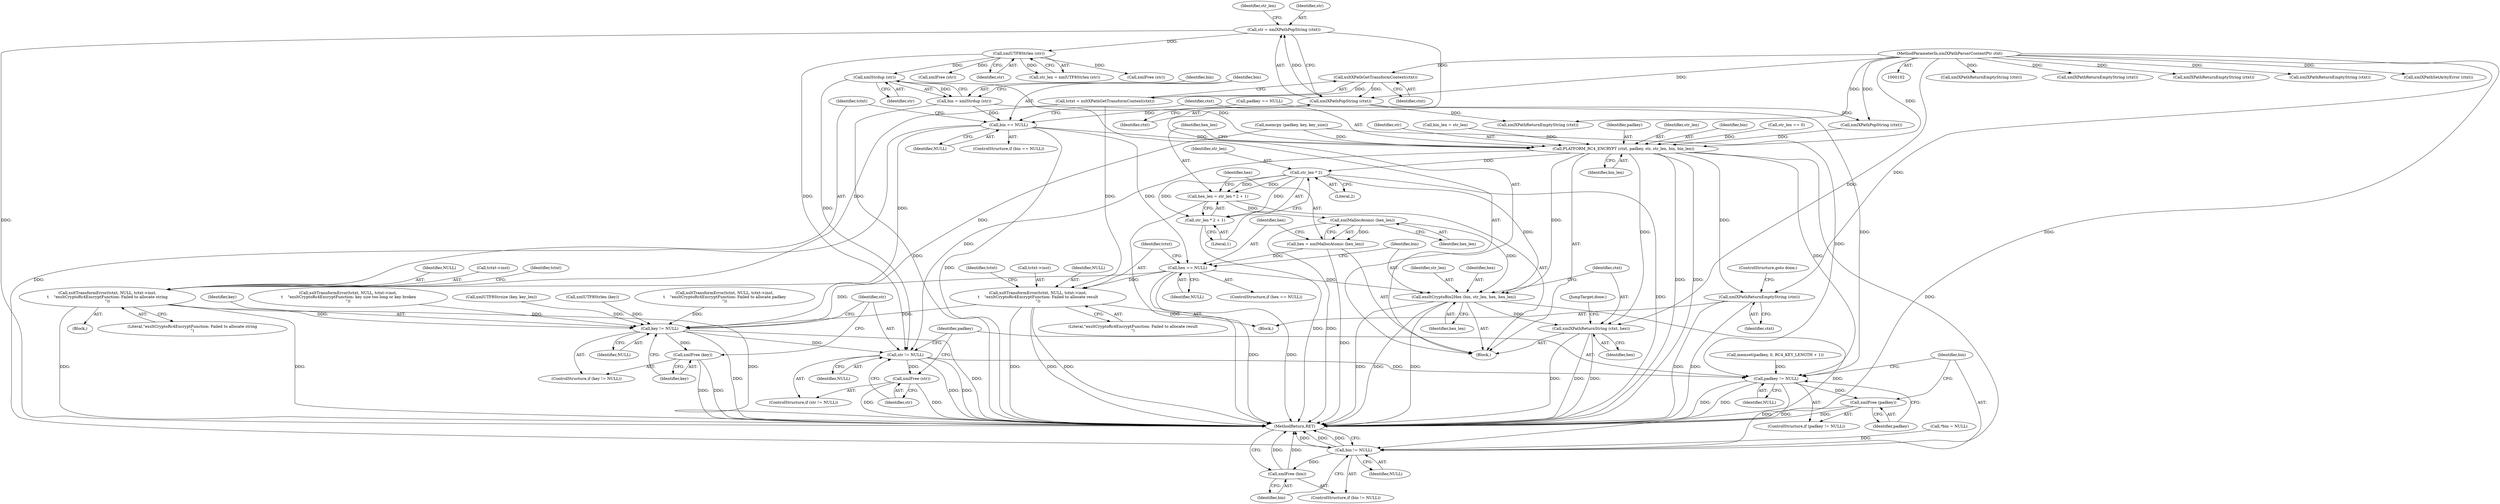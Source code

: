 digraph "1_Chrome_96dbafe288dbe2f0cc45fa3c39daf6d0c37acbab_1@pointer" {
"1000270" [label="(Call,xmlStrdup (str))"];
"1000168" [label="(Call,xmlUTF8Strlen (str))"];
"1000162" [label="(Call,str = xmlXPathPopString (ctxt))"];
"1000164" [label="(Call,xmlXPathPopString (ctxt))"];
"1000160" [label="(Call,xsltXPathGetTransformContext(ctxt))"];
"1000103" [label="(MethodParameterIn,xmlXPathParserContextPtr ctxt)"];
"1000268" [label="(Call,bin = xmlStrdup (str))"];
"1000273" [label="(Call,bin == NULL)"];
"1000277" [label="(Call,xsltTransformError(tctxt, NULL, tctxt->inst,\n\t    \"exsltCryptoRc4EncryptFunction: Failed to allocate string\n\"))"];
"1000340" [label="(Call,key != NULL)"];
"1000343" [label="(Call,xmlFree (key))"];
"1000346" [label="(Call,str != NULL)"];
"1000349" [label="(Call,xmlFree (str))"];
"1000352" [label="(Call,padkey != NULL)"];
"1000355" [label="(Call,xmlFree (padkey))"];
"1000358" [label="(Call,bin != NULL)"];
"1000361" [label="(Call,xmlFree (bin))"];
"1000292" [label="(Call,PLATFORM_RC4_ENCRYPT (ctxt, padkey, str, str_len, bin, bin_len))"];
"1000302" [label="(Call,str_len * 2)"];
"1000299" [label="(Call,hex_len = str_len * 2 + 1)"];
"1000308" [label="(Call,xmlMallocAtomic (hex_len))"];
"1000306" [label="(Call,hex = xmlMallocAtomic (hex_len))"];
"1000311" [label="(Call,hex == NULL)"];
"1000315" [label="(Call,xsltTransformError(tctxt, NULL, tctxt->inst,\n\t    \"exsltCryptoRc4EncryptFunction: Failed to allocate result\n\"))"];
"1000330" [label="(Call,exsltCryptoBin2Hex (bin, str_len, hex, hex_len))"];
"1000335" [label="(Call,xmlXPathReturnString (ctxt, hex))"];
"1000301" [label="(Call,str_len * 2 + 1)"];
"1000327" [label="(Call,xmlXPathReturnEmptyString (ctxt))"];
"1000193" [label="(Call,xmlXPathReturnEmptyString (ctxt))"];
"1000160" [label="(Call,xsltXPathGetTransformContext(ctxt))"];
"1000139" [label="(Call,*bin = NULL)"];
"1000105" [label="(Block,)"];
"1000345" [label="(ControlStructure,if (str != NULL))"];
"1000348" [label="(Identifier,NULL)"];
"1000295" [label="(Identifier,str)"];
"1000310" [label="(ControlStructure,if (hex == NULL))"];
"1000273" [label="(Call,bin == NULL)"];
"1000341" [label="(Identifier,key)"];
"1000318" [label="(Call,tctxt->inst)"];
"1000315" [label="(Call,xsltTransformError(tctxt, NULL, tctxt->inst,\n\t    \"exsltCryptoRc4EncryptFunction: Failed to allocate result\n\"))"];
"1000269" [label="(Identifier,bin)"];
"1000328" [label="(Identifier,ctxt)"];
"1000307" [label="(Identifier,hex)"];
"1000316" [label="(Identifier,tctxt)"];
"1000258" [label="(Call,xmlXPathReturnEmptyString (ctxt))"];
"1000332" [label="(Identifier,str_len)"];
"1000103" [label="(MethodParameterIn,xmlXPathParserContextPtr ctxt)"];
"1000226" [label="(Call,memset(padkey, 0, RC4_KEY_LENGTH + 1))"];
"1000321" [label="(Literal,\"exsltCryptoRc4EncryptFunction: Failed to allocate result\n\")"];
"1000298" [label="(Identifier,bin_len)"];
"1000329" [label="(ControlStructure,goto done;)"];
"1000169" [label="(Identifier,str)"];
"1000223" [label="(Call,xmlXPathReturnEmptyString (ctxt))"];
"1000356" [label="(Identifier,padkey)"];
"1000354" [label="(Identifier,NULL)"];
"1000280" [label="(Call,tctxt->inst)"];
"1000333" [label="(Identifier,hex)"];
"1000330" [label="(Call,exsltCryptoBin2Hex (bin, str_len, hex, hex_len))"];
"1000306" [label="(Call,hex = xmlMallocAtomic (hex_len))"];
"1000186" [label="(Call,xmlUTF8Strlen (key))"];
"1000300" [label="(Identifier,hex_len)"];
"1000363" [label="(MethodReturn,RET)"];
"1000349" [label="(Call,xmlFree (str))"];
"1000270" [label="(Call,xmlStrdup (str))"];
"1000302" [label="(Call,str_len * 2)"];
"1000272" [label="(ControlStructure,if (bin == NULL))"];
"1000314" [label="(Block,)"];
"1000360" [label="(Identifier,NULL)"];
"1000268" [label="(Call,bin = xmlStrdup (str))"];
"1000309" [label="(Identifier,hex_len)"];
"1000289" [label="(Call,xmlXPathReturnEmptyString (ctxt))"];
"1000283" [label="(Literal,\"exsltCryptoRc4EncryptFunction: Failed to allocate string\n\")"];
"1000286" [label="(Identifier,tctxt)"];
"1000304" [label="(Literal,2)"];
"1000197" [label="(Call,xmlFree (str))"];
"1000353" [label="(Identifier,padkey)"];
"1000334" [label="(Identifier,hex_len)"];
"1000303" [label="(Identifier,str_len)"];
"1000161" [label="(Identifier,ctxt)"];
"1000357" [label="(ControlStructure,if (bin != NULL))"];
"1000352" [label="(Call,padkey != NULL)"];
"1000313" [label="(Identifier,NULL)"];
"1000361" [label="(Call,xmlFree (bin))"];
"1000327" [label="(Call,xmlXPathReturnEmptyString (ctxt))"];
"1000276" [label="(Block,)"];
"1000335" [label="(Call,xmlXPathReturnString (ctxt, hex))"];
"1000177" [label="(Call,xmlFree (str))"];
"1000346" [label="(Call,str != NULL)"];
"1000277" [label="(Call,xsltTransformError(tctxt, NULL, tctxt->inst,\n\t    \"exsltCryptoRc4EncryptFunction: Failed to allocate string\n\"))"];
"1000274" [label="(Identifier,bin)"];
"1000337" [label="(Identifier,hex)"];
"1000207" [label="(Call,padkey == NULL)"];
"1000362" [label="(Identifier,bin)"];
"1000246" [label="(Call,xsltTransformError(tctxt, NULL, tctxt->inst,\n \t    \"exsltCryptoRc4EncryptFunction: key size too long or key broken\n\"))"];
"1000162" [label="(Call,str = xmlXPathPopString (ctxt))"];
"1000347" [label="(Identifier,str)"];
"1000265" [label="(Call,bin_len = str_len)"];
"1000275" [label="(Identifier,NULL)"];
"1000305" [label="(Literal,1)"];
"1000338" [label="(JumpTarget,done:)"];
"1000343" [label="(Call,xmlFree (key))"];
"1000350" [label="(Identifier,str)"];
"1000355" [label="(Call,xmlFree (padkey))"];
"1000308" [label="(Call,xmlMallocAtomic (hex_len))"];
"1000317" [label="(Identifier,NULL)"];
"1000182" [label="(Call,xmlXPathPopString (ctxt))"];
"1000293" [label="(Identifier,ctxt)"];
"1000351" [label="(ControlStructure,if (padkey != NULL))"];
"1000167" [label="(Identifier,str_len)"];
"1000359" [label="(Identifier,bin)"];
"1000340" [label="(Call,key != NULL)"];
"1000234" [label="(Call,xmlUTF8Strsize (key, key_len))"];
"1000163" [label="(Identifier,str)"];
"1000294" [label="(Identifier,padkey)"];
"1000344" [label="(Identifier,key)"];
"1000292" [label="(Call,PLATFORM_RC4_ENCRYPT (ctxt, padkey, str, str_len, bin, bin_len))"];
"1000168" [label="(Call,xmlUTF8Strlen (str))"];
"1000324" [label="(Identifier,tctxt)"];
"1000271" [label="(Identifier,str)"];
"1000158" [label="(Call,tctxt = xsltXPathGetTransformContext(ctxt))"];
"1000312" [label="(Identifier,hex)"];
"1000336" [label="(Identifier,ctxt)"];
"1000296" [label="(Identifier,str_len)"];
"1000339" [label="(ControlStructure,if (key != NULL))"];
"1000297" [label="(Identifier,bin)"];
"1000342" [label="(Identifier,NULL)"];
"1000331" [label="(Identifier,bin)"];
"1000278" [label="(Identifier,tctxt)"];
"1000279" [label="(Identifier,NULL)"];
"1000261" [label="(Call,memcpy (padkey, key, key_size))"];
"1000211" [label="(Call,xsltTransformError(tctxt, NULL, tctxt->inst,\n\t    \"exsltCryptoRc4EncryptFunction: Failed to allocate padkey\n\"))"];
"1000299" [label="(Call,hex_len = str_len * 2 + 1)"];
"1000311" [label="(Call,hex == NULL)"];
"1000171" [label="(Call,str_len == 0)"];
"1000358" [label="(Call,bin != NULL)"];
"1000155" [label="(Call,xmlXPathSetArityError (ctxt))"];
"1000166" [label="(Call,str_len = xmlUTF8Strlen (str))"];
"1000165" [label="(Identifier,ctxt)"];
"1000164" [label="(Call,xmlXPathPopString (ctxt))"];
"1000301" [label="(Call,str_len * 2 + 1)"];
"1000175" [label="(Call,xmlXPathReturnEmptyString (ctxt))"];
"1000270" -> "1000268"  [label="AST: "];
"1000270" -> "1000271"  [label="CFG: "];
"1000271" -> "1000270"  [label="AST: "];
"1000268" -> "1000270"  [label="CFG: "];
"1000270" -> "1000268"  [label="DDG: "];
"1000168" -> "1000270"  [label="DDG: "];
"1000270" -> "1000292"  [label="DDG: "];
"1000270" -> "1000346"  [label="DDG: "];
"1000168" -> "1000166"  [label="AST: "];
"1000168" -> "1000169"  [label="CFG: "];
"1000169" -> "1000168"  [label="AST: "];
"1000166" -> "1000168"  [label="CFG: "];
"1000168" -> "1000166"  [label="DDG: "];
"1000162" -> "1000168"  [label="DDG: "];
"1000168" -> "1000177"  [label="DDG: "];
"1000168" -> "1000197"  [label="DDG: "];
"1000168" -> "1000346"  [label="DDG: "];
"1000162" -> "1000105"  [label="AST: "];
"1000162" -> "1000164"  [label="CFG: "];
"1000163" -> "1000162"  [label="AST: "];
"1000164" -> "1000162"  [label="AST: "];
"1000167" -> "1000162"  [label="CFG: "];
"1000162" -> "1000363"  [label="DDG: "];
"1000164" -> "1000162"  [label="DDG: "];
"1000164" -> "1000165"  [label="CFG: "];
"1000165" -> "1000164"  [label="AST: "];
"1000160" -> "1000164"  [label="DDG: "];
"1000103" -> "1000164"  [label="DDG: "];
"1000164" -> "1000175"  [label="DDG: "];
"1000164" -> "1000182"  [label="DDG: "];
"1000160" -> "1000158"  [label="AST: "];
"1000160" -> "1000161"  [label="CFG: "];
"1000161" -> "1000160"  [label="AST: "];
"1000158" -> "1000160"  [label="CFG: "];
"1000160" -> "1000158"  [label="DDG: "];
"1000103" -> "1000160"  [label="DDG: "];
"1000103" -> "1000102"  [label="AST: "];
"1000103" -> "1000363"  [label="DDG: "];
"1000103" -> "1000155"  [label="DDG: "];
"1000103" -> "1000175"  [label="DDG: "];
"1000103" -> "1000182"  [label="DDG: "];
"1000103" -> "1000193"  [label="DDG: "];
"1000103" -> "1000223"  [label="DDG: "];
"1000103" -> "1000258"  [label="DDG: "];
"1000103" -> "1000289"  [label="DDG: "];
"1000103" -> "1000292"  [label="DDG: "];
"1000103" -> "1000327"  [label="DDG: "];
"1000103" -> "1000335"  [label="DDG: "];
"1000268" -> "1000105"  [label="AST: "];
"1000269" -> "1000268"  [label="AST: "];
"1000274" -> "1000268"  [label="CFG: "];
"1000268" -> "1000363"  [label="DDG: "];
"1000268" -> "1000273"  [label="DDG: "];
"1000273" -> "1000272"  [label="AST: "];
"1000273" -> "1000275"  [label="CFG: "];
"1000274" -> "1000273"  [label="AST: "];
"1000275" -> "1000273"  [label="AST: "];
"1000278" -> "1000273"  [label="CFG: "];
"1000293" -> "1000273"  [label="CFG: "];
"1000273" -> "1000363"  [label="DDG: "];
"1000207" -> "1000273"  [label="DDG: "];
"1000273" -> "1000277"  [label="DDG: "];
"1000273" -> "1000292"  [label="DDG: "];
"1000273" -> "1000311"  [label="DDG: "];
"1000273" -> "1000358"  [label="DDG: "];
"1000277" -> "1000276"  [label="AST: "];
"1000277" -> "1000283"  [label="CFG: "];
"1000278" -> "1000277"  [label="AST: "];
"1000279" -> "1000277"  [label="AST: "];
"1000280" -> "1000277"  [label="AST: "];
"1000283" -> "1000277"  [label="AST: "];
"1000286" -> "1000277"  [label="CFG: "];
"1000277" -> "1000363"  [label="DDG: "];
"1000277" -> "1000363"  [label="DDG: "];
"1000277" -> "1000363"  [label="DDG: "];
"1000158" -> "1000277"  [label="DDG: "];
"1000277" -> "1000340"  [label="DDG: "];
"1000340" -> "1000339"  [label="AST: "];
"1000340" -> "1000342"  [label="CFG: "];
"1000341" -> "1000340"  [label="AST: "];
"1000342" -> "1000340"  [label="AST: "];
"1000344" -> "1000340"  [label="CFG: "];
"1000347" -> "1000340"  [label="CFG: "];
"1000340" -> "1000363"  [label="DDG: "];
"1000340" -> "1000363"  [label="DDG: "];
"1000186" -> "1000340"  [label="DDG: "];
"1000234" -> "1000340"  [label="DDG: "];
"1000261" -> "1000340"  [label="DDG: "];
"1000246" -> "1000340"  [label="DDG: "];
"1000311" -> "1000340"  [label="DDG: "];
"1000211" -> "1000340"  [label="DDG: "];
"1000315" -> "1000340"  [label="DDG: "];
"1000340" -> "1000343"  [label="DDG: "];
"1000340" -> "1000346"  [label="DDG: "];
"1000343" -> "1000339"  [label="AST: "];
"1000343" -> "1000344"  [label="CFG: "];
"1000344" -> "1000343"  [label="AST: "];
"1000347" -> "1000343"  [label="CFG: "];
"1000343" -> "1000363"  [label="DDG: "];
"1000343" -> "1000363"  [label="DDG: "];
"1000346" -> "1000345"  [label="AST: "];
"1000346" -> "1000348"  [label="CFG: "];
"1000347" -> "1000346"  [label="AST: "];
"1000348" -> "1000346"  [label="AST: "];
"1000350" -> "1000346"  [label="CFG: "];
"1000353" -> "1000346"  [label="CFG: "];
"1000346" -> "1000363"  [label="DDG: "];
"1000346" -> "1000363"  [label="DDG: "];
"1000292" -> "1000346"  [label="DDG: "];
"1000346" -> "1000349"  [label="DDG: "];
"1000346" -> "1000352"  [label="DDG: "];
"1000349" -> "1000345"  [label="AST: "];
"1000349" -> "1000350"  [label="CFG: "];
"1000350" -> "1000349"  [label="AST: "];
"1000353" -> "1000349"  [label="CFG: "];
"1000349" -> "1000363"  [label="DDG: "];
"1000349" -> "1000363"  [label="DDG: "];
"1000352" -> "1000351"  [label="AST: "];
"1000352" -> "1000354"  [label="CFG: "];
"1000353" -> "1000352"  [label="AST: "];
"1000354" -> "1000352"  [label="AST: "];
"1000356" -> "1000352"  [label="CFG: "];
"1000359" -> "1000352"  [label="CFG: "];
"1000352" -> "1000363"  [label="DDG: "];
"1000352" -> "1000363"  [label="DDG: "];
"1000226" -> "1000352"  [label="DDG: "];
"1000292" -> "1000352"  [label="DDG: "];
"1000207" -> "1000352"  [label="DDG: "];
"1000261" -> "1000352"  [label="DDG: "];
"1000352" -> "1000355"  [label="DDG: "];
"1000352" -> "1000358"  [label="DDG: "];
"1000355" -> "1000351"  [label="AST: "];
"1000355" -> "1000356"  [label="CFG: "];
"1000356" -> "1000355"  [label="AST: "];
"1000359" -> "1000355"  [label="CFG: "];
"1000355" -> "1000363"  [label="DDG: "];
"1000355" -> "1000363"  [label="DDG: "];
"1000358" -> "1000357"  [label="AST: "];
"1000358" -> "1000360"  [label="CFG: "];
"1000359" -> "1000358"  [label="AST: "];
"1000360" -> "1000358"  [label="AST: "];
"1000362" -> "1000358"  [label="CFG: "];
"1000363" -> "1000358"  [label="CFG: "];
"1000358" -> "1000363"  [label="DDG: "];
"1000358" -> "1000363"  [label="DDG: "];
"1000358" -> "1000363"  [label="DDG: "];
"1000330" -> "1000358"  [label="DDG: "];
"1000139" -> "1000358"  [label="DDG: "];
"1000292" -> "1000358"  [label="DDG: "];
"1000358" -> "1000361"  [label="DDG: "];
"1000361" -> "1000357"  [label="AST: "];
"1000361" -> "1000362"  [label="CFG: "];
"1000362" -> "1000361"  [label="AST: "];
"1000363" -> "1000361"  [label="CFG: "];
"1000361" -> "1000363"  [label="DDG: "];
"1000361" -> "1000363"  [label="DDG: "];
"1000292" -> "1000105"  [label="AST: "];
"1000292" -> "1000298"  [label="CFG: "];
"1000293" -> "1000292"  [label="AST: "];
"1000294" -> "1000292"  [label="AST: "];
"1000295" -> "1000292"  [label="AST: "];
"1000296" -> "1000292"  [label="AST: "];
"1000297" -> "1000292"  [label="AST: "];
"1000298" -> "1000292"  [label="AST: "];
"1000300" -> "1000292"  [label="CFG: "];
"1000292" -> "1000363"  [label="DDG: "];
"1000292" -> "1000363"  [label="DDG: "];
"1000182" -> "1000292"  [label="DDG: "];
"1000261" -> "1000292"  [label="DDG: "];
"1000171" -> "1000292"  [label="DDG: "];
"1000265" -> "1000292"  [label="DDG: "];
"1000292" -> "1000302"  [label="DDG: "];
"1000292" -> "1000327"  [label="DDG: "];
"1000292" -> "1000330"  [label="DDG: "];
"1000292" -> "1000335"  [label="DDG: "];
"1000302" -> "1000301"  [label="AST: "];
"1000302" -> "1000304"  [label="CFG: "];
"1000303" -> "1000302"  [label="AST: "];
"1000304" -> "1000302"  [label="AST: "];
"1000305" -> "1000302"  [label="CFG: "];
"1000302" -> "1000363"  [label="DDG: "];
"1000302" -> "1000299"  [label="DDG: "];
"1000302" -> "1000299"  [label="DDG: "];
"1000302" -> "1000301"  [label="DDG: "];
"1000302" -> "1000301"  [label="DDG: "];
"1000302" -> "1000330"  [label="DDG: "];
"1000299" -> "1000105"  [label="AST: "];
"1000299" -> "1000301"  [label="CFG: "];
"1000300" -> "1000299"  [label="AST: "];
"1000301" -> "1000299"  [label="AST: "];
"1000307" -> "1000299"  [label="CFG: "];
"1000299" -> "1000363"  [label="DDG: "];
"1000299" -> "1000308"  [label="DDG: "];
"1000308" -> "1000306"  [label="AST: "];
"1000308" -> "1000309"  [label="CFG: "];
"1000309" -> "1000308"  [label="AST: "];
"1000306" -> "1000308"  [label="CFG: "];
"1000308" -> "1000363"  [label="DDG: "];
"1000308" -> "1000306"  [label="DDG: "];
"1000308" -> "1000330"  [label="DDG: "];
"1000306" -> "1000105"  [label="AST: "];
"1000307" -> "1000306"  [label="AST: "];
"1000312" -> "1000306"  [label="CFG: "];
"1000306" -> "1000363"  [label="DDG: "];
"1000306" -> "1000311"  [label="DDG: "];
"1000311" -> "1000310"  [label="AST: "];
"1000311" -> "1000313"  [label="CFG: "];
"1000312" -> "1000311"  [label="AST: "];
"1000313" -> "1000311"  [label="AST: "];
"1000316" -> "1000311"  [label="CFG: "];
"1000331" -> "1000311"  [label="CFG: "];
"1000311" -> "1000363"  [label="DDG: "];
"1000311" -> "1000363"  [label="DDG: "];
"1000311" -> "1000315"  [label="DDG: "];
"1000311" -> "1000330"  [label="DDG: "];
"1000315" -> "1000314"  [label="AST: "];
"1000315" -> "1000321"  [label="CFG: "];
"1000316" -> "1000315"  [label="AST: "];
"1000317" -> "1000315"  [label="AST: "];
"1000318" -> "1000315"  [label="AST: "];
"1000321" -> "1000315"  [label="AST: "];
"1000324" -> "1000315"  [label="CFG: "];
"1000315" -> "1000363"  [label="DDG: "];
"1000315" -> "1000363"  [label="DDG: "];
"1000315" -> "1000363"  [label="DDG: "];
"1000158" -> "1000315"  [label="DDG: "];
"1000330" -> "1000105"  [label="AST: "];
"1000330" -> "1000334"  [label="CFG: "];
"1000331" -> "1000330"  [label="AST: "];
"1000332" -> "1000330"  [label="AST: "];
"1000333" -> "1000330"  [label="AST: "];
"1000334" -> "1000330"  [label="AST: "];
"1000336" -> "1000330"  [label="CFG: "];
"1000330" -> "1000363"  [label="DDG: "];
"1000330" -> "1000363"  [label="DDG: "];
"1000330" -> "1000363"  [label="DDG: "];
"1000330" -> "1000335"  [label="DDG: "];
"1000335" -> "1000105"  [label="AST: "];
"1000335" -> "1000337"  [label="CFG: "];
"1000336" -> "1000335"  [label="AST: "];
"1000337" -> "1000335"  [label="AST: "];
"1000338" -> "1000335"  [label="CFG: "];
"1000335" -> "1000363"  [label="DDG: "];
"1000335" -> "1000363"  [label="DDG: "];
"1000335" -> "1000363"  [label="DDG: "];
"1000301" -> "1000305"  [label="CFG: "];
"1000305" -> "1000301"  [label="AST: "];
"1000301" -> "1000363"  [label="DDG: "];
"1000327" -> "1000314"  [label="AST: "];
"1000327" -> "1000328"  [label="CFG: "];
"1000328" -> "1000327"  [label="AST: "];
"1000329" -> "1000327"  [label="CFG: "];
"1000327" -> "1000363"  [label="DDG: "];
"1000327" -> "1000363"  [label="DDG: "];
}

